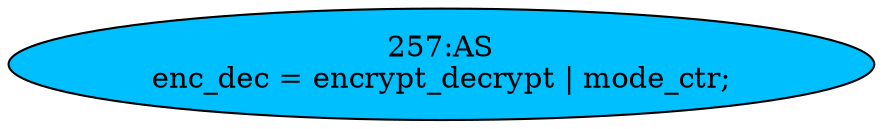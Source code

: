 strict digraph "" {
	node [label="\N"];
	"257:AS"	 [ast="<pyverilog.vparser.ast.Assign object at 0x7fd1e8de2e90>",
		def_var="['enc_dec']",
		fillcolor=deepskyblue,
		label="257:AS
enc_dec = encrypt_decrypt | mode_ctr;",
		statements="[]",
		style=filled,
		typ=Assign,
		use_var="['encrypt_decrypt', 'mode_ctr']"];
}
